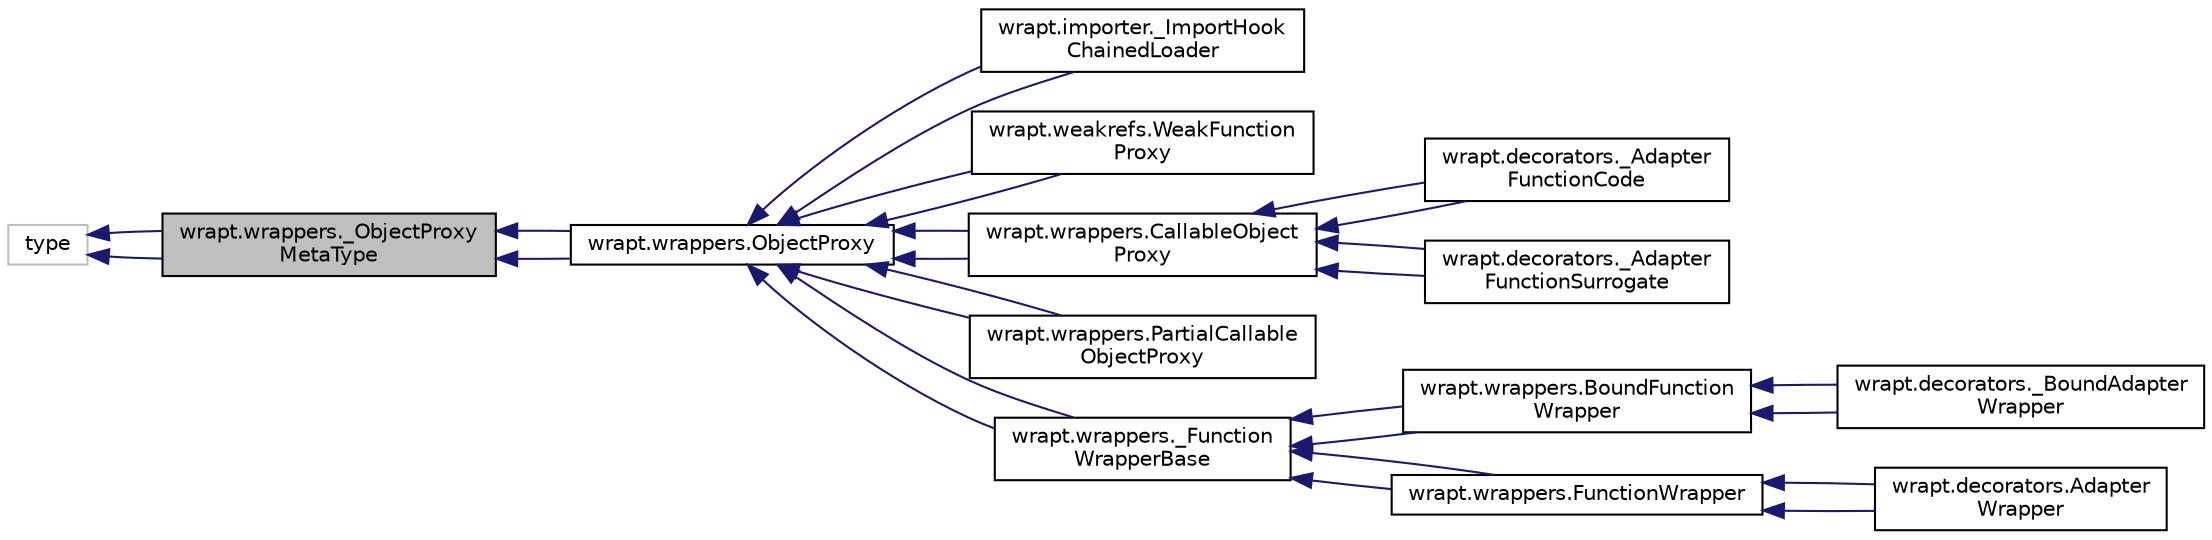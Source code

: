 digraph "wrapt.wrappers._ObjectProxyMetaType"
{
 // LATEX_PDF_SIZE
  edge [fontname="Helvetica",fontsize="10",labelfontname="Helvetica",labelfontsize="10"];
  node [fontname="Helvetica",fontsize="10",shape=record];
  rankdir="LR";
  Node1 [label="wrapt.wrappers._ObjectProxy\lMetaType",height=0.2,width=0.4,color="black", fillcolor="grey75", style="filled", fontcolor="black",tooltip=" "];
  Node2 -> Node1 [dir="back",color="midnightblue",fontsize="10",style="solid",fontname="Helvetica"];
  Node2 [label="type",height=0.2,width=0.4,color="grey75", fillcolor="white", style="filled",tooltip=" "];
  Node2 -> Node1 [dir="back",color="midnightblue",fontsize="10",style="solid",fontname="Helvetica"];
  Node1 -> Node3 [dir="back",color="midnightblue",fontsize="10",style="solid",fontname="Helvetica"];
  Node3 [label="wrapt.wrappers.ObjectProxy",height=0.2,width=0.4,color="black", fillcolor="white", style="filled",URL="$classwrapt_1_1wrappers_1_1ObjectProxy.html",tooltip=" "];
  Node3 -> Node4 [dir="back",color="midnightblue",fontsize="10",style="solid",fontname="Helvetica"];
  Node4 [label="wrapt.importer._ImportHook\lChainedLoader",height=0.2,width=0.4,color="black", fillcolor="white", style="filled",URL="$classwrapt_1_1importer_1_1__ImportHookChainedLoader.html",tooltip=" "];
  Node3 -> Node4 [dir="back",color="midnightblue",fontsize="10",style="solid",fontname="Helvetica"];
  Node3 -> Node5 [dir="back",color="midnightblue",fontsize="10",style="solid",fontname="Helvetica"];
  Node5 [label="wrapt.weakrefs.WeakFunction\lProxy",height=0.2,width=0.4,color="black", fillcolor="white", style="filled",URL="$classwrapt_1_1weakrefs_1_1WeakFunctionProxy.html",tooltip=" "];
  Node3 -> Node5 [dir="back",color="midnightblue",fontsize="10",style="solid",fontname="Helvetica"];
  Node3 -> Node6 [dir="back",color="midnightblue",fontsize="10",style="solid",fontname="Helvetica"];
  Node6 [label="wrapt.wrappers.CallableObject\lProxy",height=0.2,width=0.4,color="black", fillcolor="white", style="filled",URL="$classwrapt_1_1wrappers_1_1CallableObjectProxy.html",tooltip=" "];
  Node6 -> Node7 [dir="back",color="midnightblue",fontsize="10",style="solid",fontname="Helvetica"];
  Node7 [label="wrapt.decorators._Adapter\lFunctionCode",height=0.2,width=0.4,color="black", fillcolor="white", style="filled",URL="$classwrapt_1_1decorators_1_1__AdapterFunctionCode.html",tooltip=" "];
  Node6 -> Node7 [dir="back",color="midnightblue",fontsize="10",style="solid",fontname="Helvetica"];
  Node6 -> Node8 [dir="back",color="midnightblue",fontsize="10",style="solid",fontname="Helvetica"];
  Node8 [label="wrapt.decorators._Adapter\lFunctionSurrogate",height=0.2,width=0.4,color="black", fillcolor="white", style="filled",URL="$classwrapt_1_1decorators_1_1__AdapterFunctionSurrogate.html",tooltip=" "];
  Node6 -> Node8 [dir="back",color="midnightblue",fontsize="10",style="solid",fontname="Helvetica"];
  Node3 -> Node6 [dir="back",color="midnightblue",fontsize="10",style="solid",fontname="Helvetica"];
  Node3 -> Node9 [dir="back",color="midnightblue",fontsize="10",style="solid",fontname="Helvetica"];
  Node9 [label="wrapt.wrappers.PartialCallable\lObjectProxy",height=0.2,width=0.4,color="black", fillcolor="white", style="filled",URL="$classwrapt_1_1wrappers_1_1PartialCallableObjectProxy.html",tooltip=" "];
  Node3 -> Node9 [dir="back",color="midnightblue",fontsize="10",style="solid",fontname="Helvetica"];
  Node3 -> Node10 [dir="back",color="midnightblue",fontsize="10",style="solid",fontname="Helvetica"];
  Node10 [label="wrapt.wrappers._Function\lWrapperBase",height=0.2,width=0.4,color="black", fillcolor="white", style="filled",URL="$classwrapt_1_1wrappers_1_1__FunctionWrapperBase.html",tooltip=" "];
  Node10 -> Node11 [dir="back",color="midnightblue",fontsize="10",style="solid",fontname="Helvetica"];
  Node11 [label="wrapt.wrappers.BoundFunction\lWrapper",height=0.2,width=0.4,color="black", fillcolor="white", style="filled",URL="$classwrapt_1_1wrappers_1_1BoundFunctionWrapper.html",tooltip=" "];
  Node11 -> Node12 [dir="back",color="midnightblue",fontsize="10",style="solid",fontname="Helvetica"];
  Node12 [label="wrapt.decorators._BoundAdapter\lWrapper",height=0.2,width=0.4,color="black", fillcolor="white", style="filled",URL="$classwrapt_1_1decorators_1_1__BoundAdapterWrapper.html",tooltip=" "];
  Node11 -> Node12 [dir="back",color="midnightblue",fontsize="10",style="solid",fontname="Helvetica"];
  Node10 -> Node11 [dir="back",color="midnightblue",fontsize="10",style="solid",fontname="Helvetica"];
  Node10 -> Node13 [dir="back",color="midnightblue",fontsize="10",style="solid",fontname="Helvetica"];
  Node13 [label="wrapt.wrappers.FunctionWrapper",height=0.2,width=0.4,color="black", fillcolor="white", style="filled",URL="$classwrapt_1_1wrappers_1_1FunctionWrapper.html",tooltip=" "];
  Node13 -> Node14 [dir="back",color="midnightblue",fontsize="10",style="solid",fontname="Helvetica"];
  Node14 [label="wrapt.decorators.Adapter\lWrapper",height=0.2,width=0.4,color="black", fillcolor="white", style="filled",URL="$classwrapt_1_1decorators_1_1AdapterWrapper.html",tooltip=" "];
  Node13 -> Node14 [dir="back",color="midnightblue",fontsize="10",style="solid",fontname="Helvetica"];
  Node10 -> Node13 [dir="back",color="midnightblue",fontsize="10",style="solid",fontname="Helvetica"];
  Node3 -> Node10 [dir="back",color="midnightblue",fontsize="10",style="solid",fontname="Helvetica"];
  Node1 -> Node3 [dir="back",color="midnightblue",fontsize="10",style="solid",fontname="Helvetica"];
}
